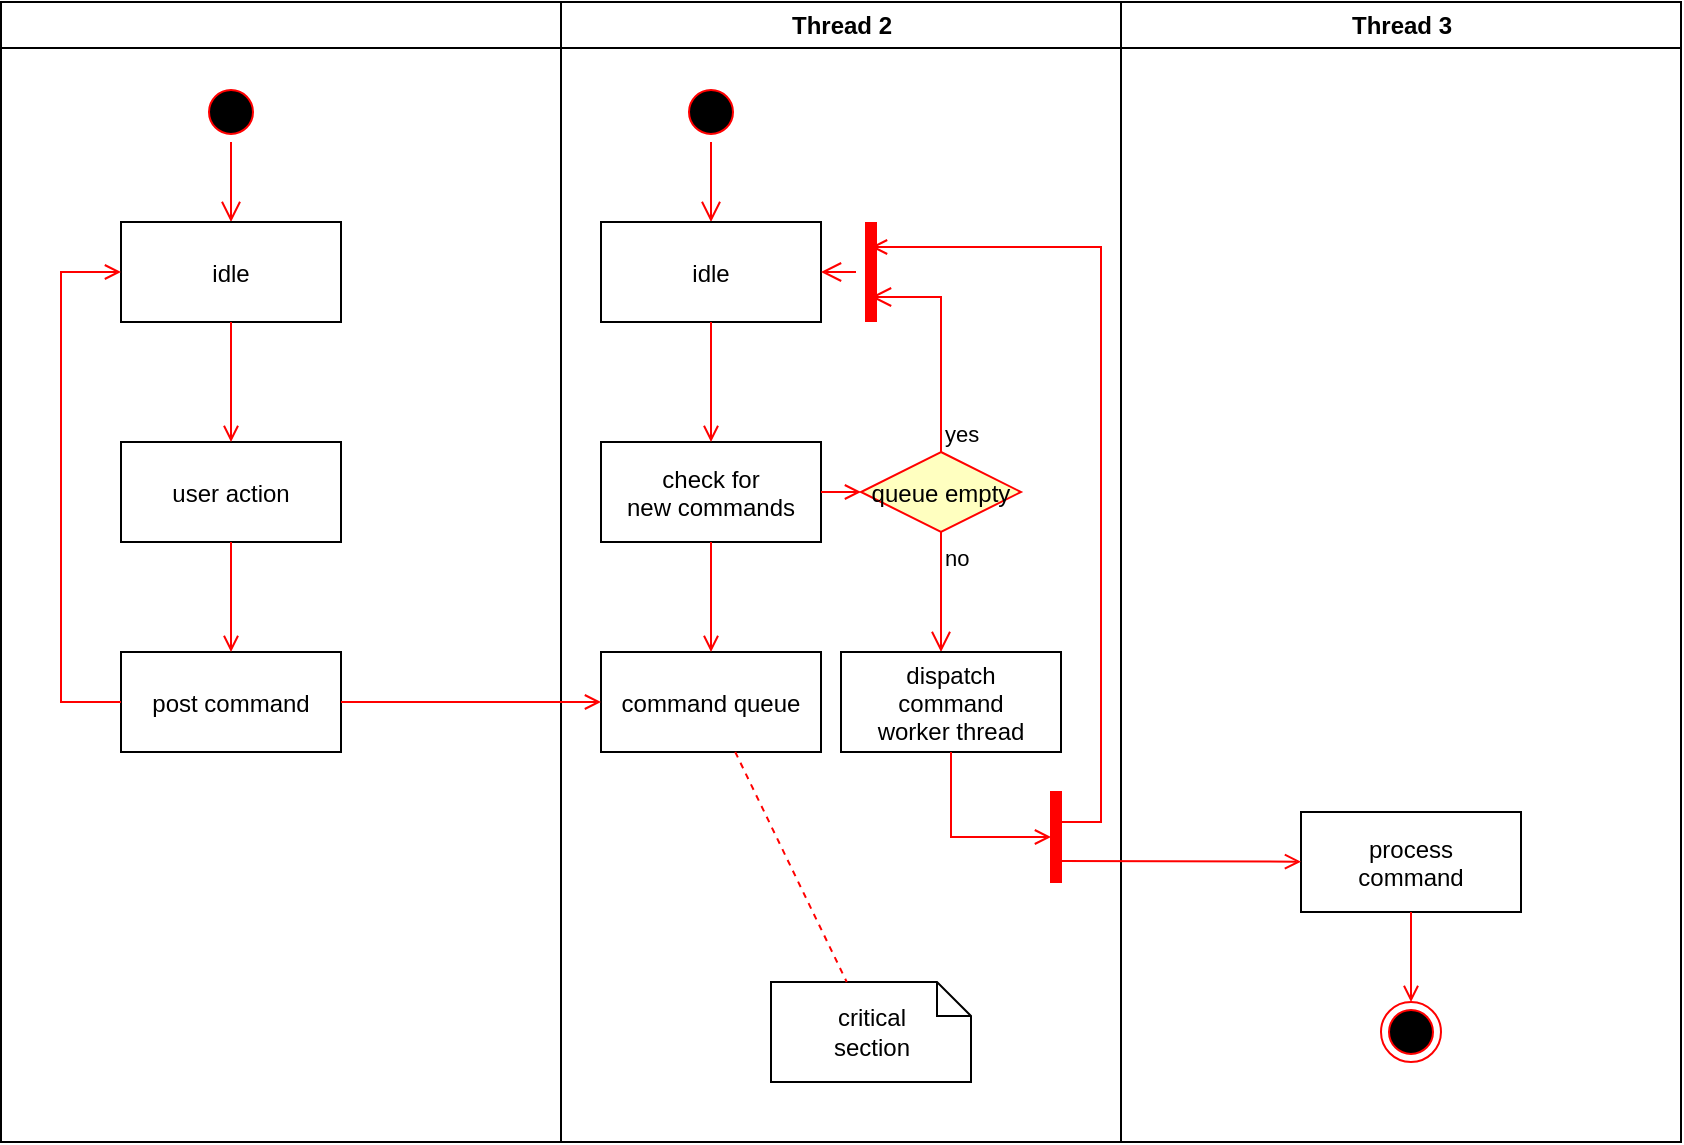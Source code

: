 <mxfile version="25.0.1">
  <diagram name="Page-1" id="TsI2mfDpxjNMBjRrasNa">
    <mxGraphModel dx="1297" dy="709" grid="1" gridSize="10" guides="1" tooltips="1" connect="1" arrows="1" fold="1" page="1" pageScale="1" pageWidth="850" pageHeight="1100" math="0" shadow="0">
      <root>
        <mxCell id="0" />
        <mxCell id="1" parent="0" />
        <mxCell id="ooVJnqNV4lHGMdyHVQgO-2" value="" style="swimlane;whiteSpace=wrap" vertex="1" parent="1">
          <mxGeometry x="164.5" y="128" width="280" height="570" as="geometry" />
        </mxCell>
        <mxCell id="ooVJnqNV4lHGMdyHVQgO-3" value="" style="ellipse;shape=startState;fillColor=#000000;strokeColor=#ff0000;" vertex="1" parent="ooVJnqNV4lHGMdyHVQgO-2">
          <mxGeometry x="100" y="40" width="30" height="30" as="geometry" />
        </mxCell>
        <mxCell id="ooVJnqNV4lHGMdyHVQgO-4" value="" style="edgeStyle=elbowEdgeStyle;elbow=horizontal;verticalAlign=bottom;endArrow=open;endSize=8;strokeColor=#FF0000;endFill=1;rounded=0" edge="1" parent="ooVJnqNV4lHGMdyHVQgO-2" source="ooVJnqNV4lHGMdyHVQgO-3" target="ooVJnqNV4lHGMdyHVQgO-5">
          <mxGeometry x="100" y="40" as="geometry">
            <mxPoint x="115" y="110" as="targetPoint" />
          </mxGeometry>
        </mxCell>
        <mxCell id="ooVJnqNV4lHGMdyHVQgO-5" value="idle" style="" vertex="1" parent="ooVJnqNV4lHGMdyHVQgO-2">
          <mxGeometry x="60" y="110" width="110" height="50" as="geometry" />
        </mxCell>
        <mxCell id="ooVJnqNV4lHGMdyHVQgO-6" value="user action" style="" vertex="1" parent="ooVJnqNV4lHGMdyHVQgO-2">
          <mxGeometry x="60" y="220" width="110" height="50" as="geometry" />
        </mxCell>
        <mxCell id="ooVJnqNV4lHGMdyHVQgO-7" value="" style="endArrow=open;strokeColor=#FF0000;endFill=1;rounded=0" edge="1" parent="ooVJnqNV4lHGMdyHVQgO-2" source="ooVJnqNV4lHGMdyHVQgO-5" target="ooVJnqNV4lHGMdyHVQgO-6">
          <mxGeometry relative="1" as="geometry" />
        </mxCell>
        <mxCell id="ooVJnqNV4lHGMdyHVQgO-8" value="post command" style="" vertex="1" parent="ooVJnqNV4lHGMdyHVQgO-2">
          <mxGeometry x="60" y="325" width="110" height="50" as="geometry" />
        </mxCell>
        <mxCell id="ooVJnqNV4lHGMdyHVQgO-9" value="" style="endArrow=open;strokeColor=#FF0000;endFill=1;rounded=0" edge="1" parent="ooVJnqNV4lHGMdyHVQgO-2" source="ooVJnqNV4lHGMdyHVQgO-6" target="ooVJnqNV4lHGMdyHVQgO-8">
          <mxGeometry relative="1" as="geometry" />
        </mxCell>
        <mxCell id="ooVJnqNV4lHGMdyHVQgO-10" value="" style="edgeStyle=elbowEdgeStyle;elbow=horizontal;strokeColor=#FF0000;endArrow=open;endFill=1;rounded=0" edge="1" parent="ooVJnqNV4lHGMdyHVQgO-2" source="ooVJnqNV4lHGMdyHVQgO-8" target="ooVJnqNV4lHGMdyHVQgO-5">
          <mxGeometry width="100" height="100" relative="1" as="geometry">
            <mxPoint x="160" y="290" as="sourcePoint" />
            <mxPoint x="260" y="190" as="targetPoint" />
            <Array as="points">
              <mxPoint x="30" y="250" />
            </Array>
          </mxGeometry>
        </mxCell>
        <mxCell id="ooVJnqNV4lHGMdyHVQgO-11" value="Thread 2" style="swimlane;whiteSpace=wrap" vertex="1" parent="1">
          <mxGeometry x="444.5" y="128" width="280" height="570" as="geometry" />
        </mxCell>
        <mxCell id="ooVJnqNV4lHGMdyHVQgO-12" value="" style="ellipse;shape=startState;fillColor=#000000;strokeColor=#ff0000;" vertex="1" parent="ooVJnqNV4lHGMdyHVQgO-11">
          <mxGeometry x="60" y="40" width="30" height="30" as="geometry" />
        </mxCell>
        <mxCell id="ooVJnqNV4lHGMdyHVQgO-13" value="" style="edgeStyle=elbowEdgeStyle;elbow=horizontal;verticalAlign=bottom;endArrow=open;endSize=8;strokeColor=#FF0000;endFill=1;rounded=0" edge="1" parent="ooVJnqNV4lHGMdyHVQgO-11" source="ooVJnqNV4lHGMdyHVQgO-12" target="ooVJnqNV4lHGMdyHVQgO-14">
          <mxGeometry x="40" y="20" as="geometry">
            <mxPoint x="55" y="90" as="targetPoint" />
          </mxGeometry>
        </mxCell>
        <mxCell id="ooVJnqNV4lHGMdyHVQgO-14" value="idle" style="" vertex="1" parent="ooVJnqNV4lHGMdyHVQgO-11">
          <mxGeometry x="20" y="110" width="110" height="50" as="geometry" />
        </mxCell>
        <mxCell id="ooVJnqNV4lHGMdyHVQgO-15" value="check for &#xa;new commands" style="" vertex="1" parent="ooVJnqNV4lHGMdyHVQgO-11">
          <mxGeometry x="20" y="220" width="110" height="50" as="geometry" />
        </mxCell>
        <mxCell id="ooVJnqNV4lHGMdyHVQgO-16" value="" style="endArrow=open;strokeColor=#FF0000;endFill=1;rounded=0" edge="1" parent="ooVJnqNV4lHGMdyHVQgO-11" source="ooVJnqNV4lHGMdyHVQgO-14" target="ooVJnqNV4lHGMdyHVQgO-15">
          <mxGeometry relative="1" as="geometry" />
        </mxCell>
        <mxCell id="ooVJnqNV4lHGMdyHVQgO-17" value="command queue" style="" vertex="1" parent="ooVJnqNV4lHGMdyHVQgO-11">
          <mxGeometry x="20" y="325" width="110" height="50" as="geometry" />
        </mxCell>
        <mxCell id="ooVJnqNV4lHGMdyHVQgO-18" value="" style="endArrow=open;strokeColor=#FF0000;endFill=1;rounded=0" edge="1" parent="ooVJnqNV4lHGMdyHVQgO-11" source="ooVJnqNV4lHGMdyHVQgO-15" target="ooVJnqNV4lHGMdyHVQgO-17">
          <mxGeometry relative="1" as="geometry" />
        </mxCell>
        <mxCell id="ooVJnqNV4lHGMdyHVQgO-19" value="queue empty" style="rhombus;fillColor=#ffffc0;strokeColor=#ff0000;" vertex="1" parent="ooVJnqNV4lHGMdyHVQgO-11">
          <mxGeometry x="150" y="225" width="80" height="40" as="geometry" />
        </mxCell>
        <mxCell id="ooVJnqNV4lHGMdyHVQgO-20" value="yes" style="edgeStyle=elbowEdgeStyle;elbow=horizontal;align=left;verticalAlign=bottom;endArrow=open;endSize=8;strokeColor=#FF0000;exitX=0.5;exitY=0;endFill=1;rounded=0;entryX=0.75;entryY=0.5;entryPerimeter=0" edge="1" parent="ooVJnqNV4lHGMdyHVQgO-11" source="ooVJnqNV4lHGMdyHVQgO-19" target="ooVJnqNV4lHGMdyHVQgO-23">
          <mxGeometry x="-1" relative="1" as="geometry">
            <mxPoint x="160" y="150" as="targetPoint" />
            <Array as="points">
              <mxPoint x="190" y="180" />
            </Array>
          </mxGeometry>
        </mxCell>
        <mxCell id="ooVJnqNV4lHGMdyHVQgO-21" value="no" style="edgeStyle=elbowEdgeStyle;elbow=horizontal;align=left;verticalAlign=top;endArrow=open;endSize=8;strokeColor=#FF0000;endFill=1;rounded=0" edge="1" parent="ooVJnqNV4lHGMdyHVQgO-11" source="ooVJnqNV4lHGMdyHVQgO-19" target="ooVJnqNV4lHGMdyHVQgO-25">
          <mxGeometry x="-1" relative="1" as="geometry">
            <mxPoint x="190" y="305" as="targetPoint" />
          </mxGeometry>
        </mxCell>
        <mxCell id="ooVJnqNV4lHGMdyHVQgO-22" value="" style="endArrow=open;strokeColor=#FF0000;endFill=1;rounded=0" edge="1" parent="ooVJnqNV4lHGMdyHVQgO-11" source="ooVJnqNV4lHGMdyHVQgO-15" target="ooVJnqNV4lHGMdyHVQgO-19">
          <mxGeometry relative="1" as="geometry" />
        </mxCell>
        <mxCell id="ooVJnqNV4lHGMdyHVQgO-23" value="" style="shape=line;strokeWidth=6;strokeColor=#ff0000;rotation=90" vertex="1" parent="ooVJnqNV4lHGMdyHVQgO-11">
          <mxGeometry x="130" y="127.5" width="50" height="15" as="geometry" />
        </mxCell>
        <mxCell id="ooVJnqNV4lHGMdyHVQgO-24" value="" style="edgeStyle=elbowEdgeStyle;elbow=horizontal;verticalAlign=bottom;endArrow=open;endSize=8;strokeColor=#FF0000;endFill=1;rounded=0" edge="1" parent="ooVJnqNV4lHGMdyHVQgO-11" source="ooVJnqNV4lHGMdyHVQgO-23" target="ooVJnqNV4lHGMdyHVQgO-14">
          <mxGeometry x="130" y="90" as="geometry">
            <mxPoint x="230" y="140" as="targetPoint" />
          </mxGeometry>
        </mxCell>
        <mxCell id="ooVJnqNV4lHGMdyHVQgO-25" value="dispatch&#xa;command&#xa;worker thread" style="" vertex="1" parent="ooVJnqNV4lHGMdyHVQgO-11">
          <mxGeometry x="140" y="325" width="110" height="50" as="geometry" />
        </mxCell>
        <mxCell id="ooVJnqNV4lHGMdyHVQgO-26" value="critical&#xa;section" style="shape=note;whiteSpace=wrap;size=17" vertex="1" parent="ooVJnqNV4lHGMdyHVQgO-11">
          <mxGeometry x="105" y="490" width="100" height="50" as="geometry" />
        </mxCell>
        <mxCell id="ooVJnqNV4lHGMdyHVQgO-27" value="" style="endArrow=none;strokeColor=#FF0000;endFill=0;rounded=0;dashed=1" edge="1" parent="ooVJnqNV4lHGMdyHVQgO-11" source="ooVJnqNV4lHGMdyHVQgO-17" target="ooVJnqNV4lHGMdyHVQgO-26">
          <mxGeometry relative="1" as="geometry" />
        </mxCell>
        <mxCell id="ooVJnqNV4lHGMdyHVQgO-28" value="" style="whiteSpace=wrap;strokeColor=#FF0000;fillColor=#FF0000" vertex="1" parent="ooVJnqNV4lHGMdyHVQgO-11">
          <mxGeometry x="245" y="395" width="5" height="45" as="geometry" />
        </mxCell>
        <mxCell id="ooVJnqNV4lHGMdyHVQgO-29" value="" style="edgeStyle=elbowEdgeStyle;elbow=horizontal;entryX=0;entryY=0.5;strokeColor=#FF0000;endArrow=open;endFill=1;rounded=0" edge="1" parent="ooVJnqNV4lHGMdyHVQgO-11" source="ooVJnqNV4lHGMdyHVQgO-25" target="ooVJnqNV4lHGMdyHVQgO-28">
          <mxGeometry width="100" height="100" relative="1" as="geometry">
            <mxPoint x="60" y="480" as="sourcePoint" />
            <mxPoint x="160" y="380" as="targetPoint" />
            <Array as="points">
              <mxPoint x="195" y="400" />
            </Array>
          </mxGeometry>
        </mxCell>
        <mxCell id="ooVJnqNV4lHGMdyHVQgO-30" value="Thread 3" style="swimlane;whiteSpace=wrap" vertex="1" parent="1">
          <mxGeometry x="724.5" y="128" width="280" height="570" as="geometry" />
        </mxCell>
        <mxCell id="ooVJnqNV4lHGMdyHVQgO-31" value="process&#xa;command" style="" vertex="1" parent="ooVJnqNV4lHGMdyHVQgO-30">
          <mxGeometry x="90" y="405" width="110" height="50" as="geometry" />
        </mxCell>
        <mxCell id="ooVJnqNV4lHGMdyHVQgO-32" value="" style="edgeStyle=elbowEdgeStyle;elbow=horizontal;strokeColor=#FF0000;endArrow=open;endFill=1;rounded=0;entryX=0.25;entryY=0.5;entryPerimeter=0" edge="1" parent="ooVJnqNV4lHGMdyHVQgO-30" target="ooVJnqNV4lHGMdyHVQgO-23">
          <mxGeometry width="100" height="100" relative="1" as="geometry">
            <mxPoint x="-30" y="410" as="sourcePoint" />
            <mxPoint x="-120" y="120" as="targetPoint" />
            <Array as="points">
              <mxPoint x="-10" y="135" />
            </Array>
          </mxGeometry>
        </mxCell>
        <mxCell id="ooVJnqNV4lHGMdyHVQgO-33" value="" style="edgeStyle=none;strokeColor=#FF0000;endArrow=open;endFill=1;rounded=0" edge="1" parent="ooVJnqNV4lHGMdyHVQgO-30" target="ooVJnqNV4lHGMdyHVQgO-31">
          <mxGeometry width="100" height="100" relative="1" as="geometry">
            <mxPoint x="-30" y="429.5" as="sourcePoint" />
            <mxPoint x="90" y="429.5" as="targetPoint" />
          </mxGeometry>
        </mxCell>
        <mxCell id="ooVJnqNV4lHGMdyHVQgO-34" value="" style="ellipse;shape=endState;fillColor=#000000;strokeColor=#ff0000" vertex="1" parent="ooVJnqNV4lHGMdyHVQgO-30">
          <mxGeometry x="130" y="500" width="30" height="30" as="geometry" />
        </mxCell>
        <mxCell id="ooVJnqNV4lHGMdyHVQgO-35" value="" style="endArrow=open;strokeColor=#FF0000;endFill=1;rounded=0" edge="1" parent="ooVJnqNV4lHGMdyHVQgO-30" source="ooVJnqNV4lHGMdyHVQgO-31" target="ooVJnqNV4lHGMdyHVQgO-34">
          <mxGeometry relative="1" as="geometry" />
        </mxCell>
        <mxCell id="ooVJnqNV4lHGMdyHVQgO-36" value="" style="endArrow=open;strokeColor=#FF0000;endFill=1;rounded=0" edge="1" parent="1" source="ooVJnqNV4lHGMdyHVQgO-8" target="ooVJnqNV4lHGMdyHVQgO-17">
          <mxGeometry relative="1" as="geometry" />
        </mxCell>
      </root>
    </mxGraphModel>
  </diagram>
</mxfile>
